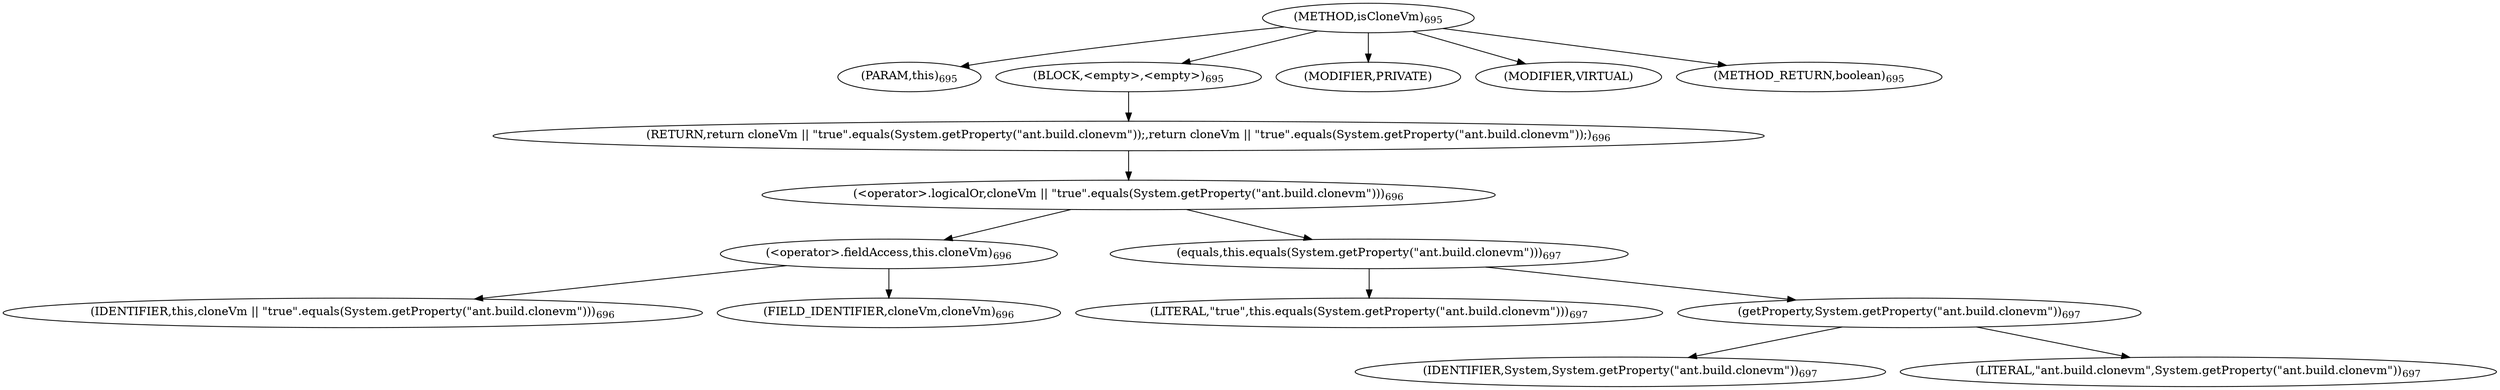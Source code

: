 digraph "isCloneVm" {  
"1403" [label = <(METHOD,isCloneVm)<SUB>695</SUB>> ]
"1404" [label = <(PARAM,this)<SUB>695</SUB>> ]
"1405" [label = <(BLOCK,&lt;empty&gt;,&lt;empty&gt;)<SUB>695</SUB>> ]
"1406" [label = <(RETURN,return cloneVm || &quot;true&quot;.equals(System.getProperty(&quot;ant.build.clonevm&quot;));,return cloneVm || &quot;true&quot;.equals(System.getProperty(&quot;ant.build.clonevm&quot;));)<SUB>696</SUB>> ]
"1407" [label = <(&lt;operator&gt;.logicalOr,cloneVm || &quot;true&quot;.equals(System.getProperty(&quot;ant.build.clonevm&quot;)))<SUB>696</SUB>> ]
"1408" [label = <(&lt;operator&gt;.fieldAccess,this.cloneVm)<SUB>696</SUB>> ]
"1409" [label = <(IDENTIFIER,this,cloneVm || &quot;true&quot;.equals(System.getProperty(&quot;ant.build.clonevm&quot;)))<SUB>696</SUB>> ]
"1410" [label = <(FIELD_IDENTIFIER,cloneVm,cloneVm)<SUB>696</SUB>> ]
"1411" [label = <(equals,this.equals(System.getProperty(&quot;ant.build.clonevm&quot;)))<SUB>697</SUB>> ]
"1412" [label = <(LITERAL,&quot;true&quot;,this.equals(System.getProperty(&quot;ant.build.clonevm&quot;)))<SUB>697</SUB>> ]
"1413" [label = <(getProperty,System.getProperty(&quot;ant.build.clonevm&quot;))<SUB>697</SUB>> ]
"1414" [label = <(IDENTIFIER,System,System.getProperty(&quot;ant.build.clonevm&quot;))<SUB>697</SUB>> ]
"1415" [label = <(LITERAL,&quot;ant.build.clonevm&quot;,System.getProperty(&quot;ant.build.clonevm&quot;))<SUB>697</SUB>> ]
"1416" [label = <(MODIFIER,PRIVATE)> ]
"1417" [label = <(MODIFIER,VIRTUAL)> ]
"1418" [label = <(METHOD_RETURN,boolean)<SUB>695</SUB>> ]
  "1403" -> "1404" 
  "1403" -> "1405" 
  "1403" -> "1416" 
  "1403" -> "1417" 
  "1403" -> "1418" 
  "1405" -> "1406" 
  "1406" -> "1407" 
  "1407" -> "1408" 
  "1407" -> "1411" 
  "1408" -> "1409" 
  "1408" -> "1410" 
  "1411" -> "1412" 
  "1411" -> "1413" 
  "1413" -> "1414" 
  "1413" -> "1415" 
}
